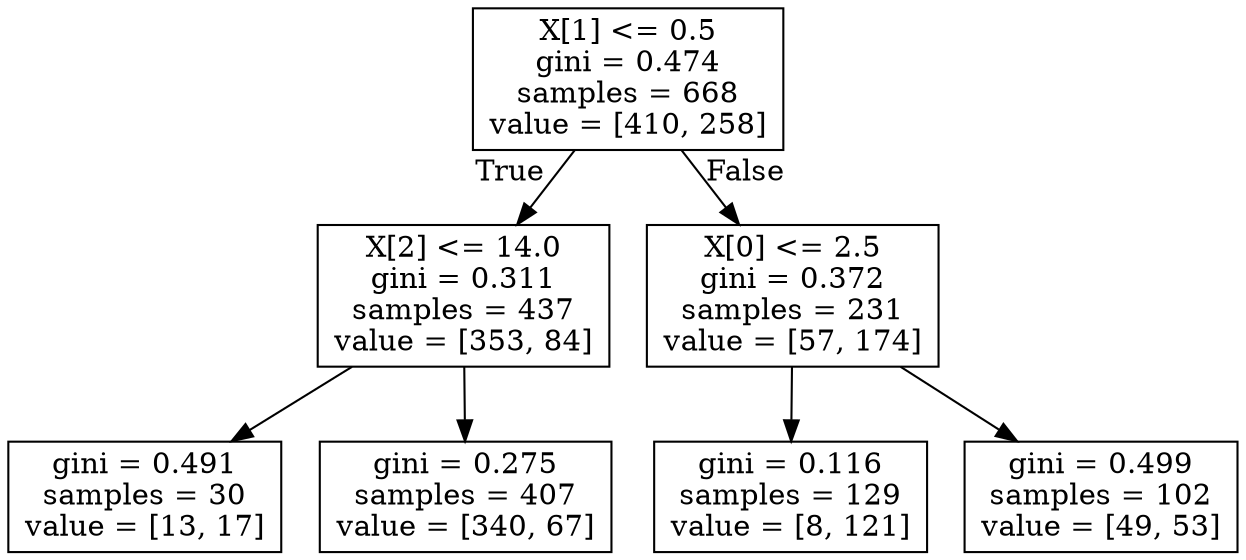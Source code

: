 digraph Tree {
node [shape=box] ;
0 [label="X[1] <= 0.5\ngini = 0.474\nsamples = 668\nvalue = [410, 258]"] ;
1 [label="X[2] <= 14.0\ngini = 0.311\nsamples = 437\nvalue = [353, 84]"] ;
0 -> 1 [labeldistance=2.5, labelangle=45, headlabel="True"] ;
2 [label="gini = 0.491\nsamples = 30\nvalue = [13, 17]"] ;
1 -> 2 ;
3 [label="gini = 0.275\nsamples = 407\nvalue = [340, 67]"] ;
1 -> 3 ;
4 [label="X[0] <= 2.5\ngini = 0.372\nsamples = 231\nvalue = [57, 174]"] ;
0 -> 4 [labeldistance=2.5, labelangle=-45, headlabel="False"] ;
5 [label="gini = 0.116\nsamples = 129\nvalue = [8, 121]"] ;
4 -> 5 ;
6 [label="gini = 0.499\nsamples = 102\nvalue = [49, 53]"] ;
4 -> 6 ;
}